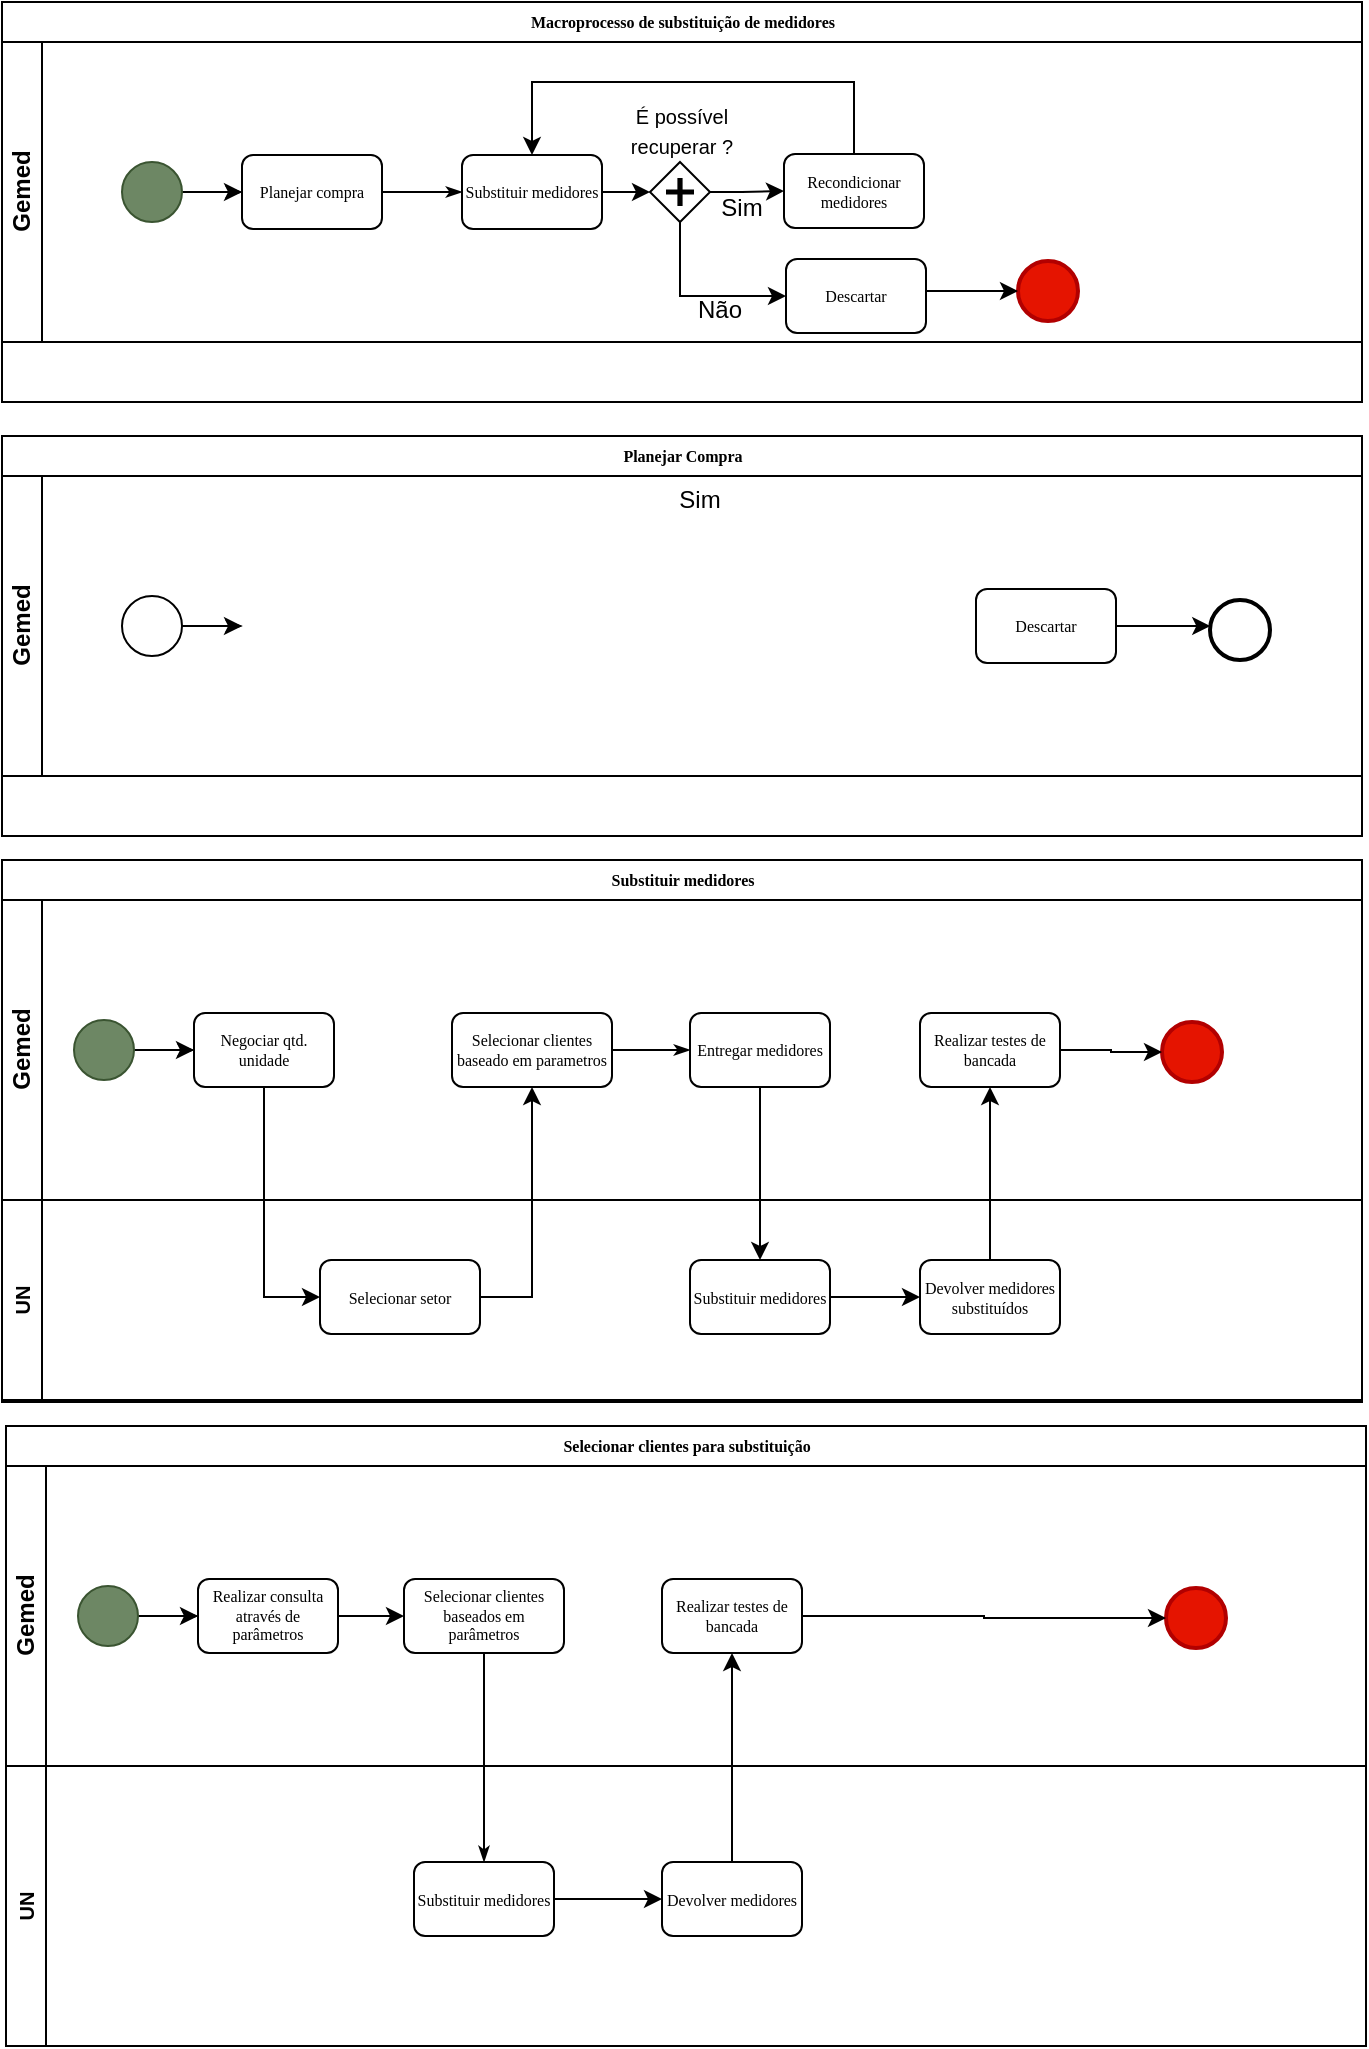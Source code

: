 <mxfile version="20.8.23" type="github" pages="2">
  <diagram name="Processos" id="c7488fd3-1785-93aa-aadb-54a6760d102a">
    <mxGraphModel dx="1674" dy="739" grid="1" gridSize="10" guides="1" tooltips="1" connect="1" arrows="1" fold="1" page="1" pageScale="1" pageWidth="1100" pageHeight="850" background="none" math="0" shadow="0">
      <root>
        <mxCell id="0" />
        <mxCell id="1" parent="0" />
        <mxCell id="2b4e8129b02d487f-1" value="Macroprocesso de substituição de medidores" style="swimlane;html=1;childLayout=stackLayout;horizontal=1;startSize=20;horizontalStack=0;rounded=0;shadow=0;labelBackgroundColor=none;strokeWidth=1;fontFamily=Verdana;fontSize=8;align=center;" parent="1" vertex="1">
          <mxGeometry x="180" y="70" width="680" height="200" as="geometry" />
        </mxCell>
        <mxCell id="2b4e8129b02d487f-2" value="Gemed" style="swimlane;html=1;startSize=20;horizontal=0;" parent="2b4e8129b02d487f-1" vertex="1">
          <mxGeometry y="20" width="680" height="150" as="geometry">
            <mxRectangle y="20" width="680" height="30" as="alternateBounds" />
          </mxGeometry>
        </mxCell>
        <mxCell id="2b4e8129b02d487f-18" style="edgeStyle=orthogonalEdgeStyle;rounded=0;html=1;labelBackgroundColor=none;startArrow=none;startFill=0;startSize=5;endArrow=classicThin;endFill=1;endSize=5;jettySize=auto;orthogonalLoop=1;strokeWidth=1;fontFamily=Verdana;fontSize=8" parent="2b4e8129b02d487f-2" source="2b4e8129b02d487f-5" target="2b4e8129b02d487f-6" edge="1">
          <mxGeometry relative="1" as="geometry" />
        </mxCell>
        <mxCell id="I3D60cO1Wd3O6cVHsPJO-1" value="" style="edgeStyle=orthogonalEdgeStyle;rounded=0;orthogonalLoop=1;jettySize=auto;html=1;" parent="2b4e8129b02d487f-2" source="2b4e8129b02d487f-5" target="2b4e8129b02d487f-6" edge="1">
          <mxGeometry relative="1" as="geometry" />
        </mxCell>
        <mxCell id="2b4e8129b02d487f-5" value="" style="ellipse;whiteSpace=wrap;html=1;rounded=0;shadow=0;labelBackgroundColor=none;strokeWidth=1;fontFamily=Verdana;fontSize=8;align=center;fillColor=#6d8764;fontColor=#ffffff;strokeColor=#3A5431;" parent="2b4e8129b02d487f-2" vertex="1">
          <mxGeometry x="60" y="60" width="30" height="30" as="geometry" />
        </mxCell>
        <mxCell id="2b4e8129b02d487f-6" value="Planejar compra" style="rounded=1;whiteSpace=wrap;html=1;shadow=0;labelBackgroundColor=none;strokeWidth=1;fontFamily=Verdana;fontSize=8;align=center;" parent="2b4e8129b02d487f-2" vertex="1">
          <mxGeometry x="120" y="56.5" width="70" height="37" as="geometry" />
        </mxCell>
        <mxCell id="I3D60cO1Wd3O6cVHsPJO-70" style="edgeStyle=orthogonalEdgeStyle;rounded=0;orthogonalLoop=1;jettySize=auto;html=1;entryX=0;entryY=0.5;entryDx=0;entryDy=0;fontSize=10;" parent="2b4e8129b02d487f-2" target="I3D60cO1Wd3O6cVHsPJO-5" edge="1">
          <mxGeometry relative="1" as="geometry">
            <mxPoint x="293.0" y="75" as="sourcePoint" />
            <mxPoint x="339" y="75" as="targetPoint" />
          </mxGeometry>
        </mxCell>
        <mxCell id="2b4e8129b02d487f-7" value="Substituir medidores" style="rounded=1;whiteSpace=wrap;html=1;shadow=0;labelBackgroundColor=none;strokeWidth=1;fontFamily=Verdana;fontSize=8;align=center;" parent="2b4e8129b02d487f-2" vertex="1">
          <mxGeometry x="230" y="56.5" width="70" height="37" as="geometry" />
        </mxCell>
        <object label="" id="I3D60cO1Wd3O6cVHsPJO-12">
          <mxCell style="edgeStyle=orthogonalEdgeStyle;rounded=0;orthogonalLoop=1;jettySize=auto;html=1;entryX=0;entryY=0.5;entryDx=0;entryDy=0;exitX=1;exitY=0.5;exitDx=0;exitDy=0;" parent="2b4e8129b02d487f-2" source="I3D60cO1Wd3O6cVHsPJO-5" target="I3D60cO1Wd3O6cVHsPJO-4" edge="1">
            <mxGeometry relative="1" as="geometry">
              <mxPoint x="429.0" y="60" as="sourcePoint" />
              <mxPoint x="363.62" y="56.5" as="targetPoint" />
              <Array as="points">
                <mxPoint x="370" y="75" />
              </Array>
            </mxGeometry>
          </mxCell>
        </object>
        <mxCell id="2b4e8129b02d487f-11" value="" style="ellipse;whiteSpace=wrap;html=1;rounded=0;shadow=0;labelBackgroundColor=none;strokeWidth=2;fontFamily=Verdana;fontSize=8;align=center;fillColor=#e51400;fontColor=#ffffff;strokeColor=#B20000;" parent="2b4e8129b02d487f-2" vertex="1">
          <mxGeometry x="508" y="109.5" width="30" height="30" as="geometry" />
        </mxCell>
        <mxCell id="2b4e8129b02d487f-24" style="edgeStyle=orthogonalEdgeStyle;rounded=0;html=1;labelBackgroundColor=none;startArrow=none;startFill=0;startSize=5;endArrow=classicThin;endFill=1;endSize=5;jettySize=auto;orthogonalLoop=1;strokeWidth=1;fontFamily=Verdana;fontSize=8;entryX=0;entryY=0.5;entryDx=0;entryDy=0;" parent="2b4e8129b02d487f-2" source="2b4e8129b02d487f-6" target="2b4e8129b02d487f-7" edge="1">
          <mxGeometry relative="1" as="geometry" />
        </mxCell>
        <mxCell id="I3D60cO1Wd3O6cVHsPJO-72" style="edgeStyle=orthogonalEdgeStyle;rounded=0;orthogonalLoop=1;jettySize=auto;html=1;entryX=0.5;entryY=0;entryDx=0;entryDy=0;fontSize=10;exitX=0.5;exitY=0;exitDx=0;exitDy=0;" parent="2b4e8129b02d487f-2" source="I3D60cO1Wd3O6cVHsPJO-4" target="2b4e8129b02d487f-7" edge="1">
          <mxGeometry relative="1" as="geometry">
            <Array as="points">
              <mxPoint x="426" y="20" />
              <mxPoint x="265" y="20" />
            </Array>
          </mxGeometry>
        </mxCell>
        <mxCell id="I3D60cO1Wd3O6cVHsPJO-4" value="Recondicionar medidores" style="rounded=1;whiteSpace=wrap;html=1;shadow=0;labelBackgroundColor=none;strokeWidth=1;fontFamily=Verdana;fontSize=8;align=center;" parent="2b4e8129b02d487f-2" vertex="1">
          <mxGeometry x="391" y="56" width="70" height="37" as="geometry" />
        </mxCell>
        <mxCell id="I3D60cO1Wd3O6cVHsPJO-5" value="" style="shape=mxgraph.bpmn.shape;html=1;verticalLabelPosition=bottom;labelBackgroundColor=#ffffff;verticalAlign=top;perimeter=rhombusPerimeter;background=gateway;outline=none;symbol=parallelGw;rounded=1;shadow=0;strokeWidth=1;fontFamily=Verdana;fontSize=8;align=center;" parent="2b4e8129b02d487f-2" vertex="1">
          <mxGeometry x="324" y="60" width="30" height="30" as="geometry" />
        </mxCell>
        <mxCell id="I3D60cO1Wd3O6cVHsPJO-13" value="Sim" style="text;html=1;strokeColor=none;fillColor=none;align=center;verticalAlign=middle;whiteSpace=wrap;rounded=0;" parent="2b4e8129b02d487f-2" vertex="1">
          <mxGeometry x="340" y="73" width="60" height="20" as="geometry" />
        </mxCell>
        <mxCell id="I3D60cO1Wd3O6cVHsPJO-15" value="&lt;font style=&quot;font-size: 10px;&quot;&gt;É possível recuperar ?&lt;/font&gt;" style="text;html=1;strokeColor=none;fillColor=none;align=center;verticalAlign=middle;whiteSpace=wrap;rounded=0;imageAlign=center;" parent="2b4e8129b02d487f-2" vertex="1">
          <mxGeometry x="300" y="29" width="80" height="29" as="geometry" />
        </mxCell>
        <mxCell id="I3D60cO1Wd3O6cVHsPJO-14" value="Não" style="text;html=1;strokeColor=none;fillColor=none;align=center;verticalAlign=middle;whiteSpace=wrap;rounded=0;" parent="2b4e8129b02d487f-2" vertex="1">
          <mxGeometry x="329" y="124" width="60" height="20" as="geometry" />
        </mxCell>
        <mxCell id="I3D60cO1Wd3O6cVHsPJO-11" style="edgeStyle=orthogonalEdgeStyle;rounded=0;orthogonalLoop=1;jettySize=auto;html=1;exitX=1;exitY=0.5;exitDx=0;exitDy=0;entryX=0;entryY=0.5;entryDx=0;entryDy=0;" parent="1" source="I3D60cO1Wd3O6cVHsPJO-6" target="2b4e8129b02d487f-11" edge="1">
          <mxGeometry relative="1" as="geometry">
            <mxPoint x="721" y="212.034" as="sourcePoint" />
            <mxPoint x="740" y="217" as="targetPoint" />
            <Array as="points">
              <mxPoint x="642" y="214" />
            </Array>
          </mxGeometry>
        </mxCell>
        <mxCell id="I3D60cO1Wd3O6cVHsPJO-6" value="Descartar" style="rounded=1;whiteSpace=wrap;html=1;shadow=0;labelBackgroundColor=none;strokeWidth=1;fontFamily=Verdana;fontSize=8;align=center;" parent="1" vertex="1">
          <mxGeometry x="572" y="198.5" width="70" height="37" as="geometry" />
        </mxCell>
        <mxCell id="I3D60cO1Wd3O6cVHsPJO-10" style="edgeStyle=orthogonalEdgeStyle;rounded=0;orthogonalLoop=1;jettySize=auto;html=1;exitX=0.5;exitY=1;exitDx=0;exitDy=0;entryX=0;entryY=0.5;entryDx=0;entryDy=0;" parent="1" source="I3D60cO1Wd3O6cVHsPJO-5" target="I3D60cO1Wd3O6cVHsPJO-6" edge="1">
          <mxGeometry relative="1" as="geometry">
            <mxPoint x="670" y="165" as="targetPoint" />
            <Array as="points">
              <mxPoint x="519" y="217" />
            </Array>
          </mxGeometry>
        </mxCell>
        <mxCell id="I3D60cO1Wd3O6cVHsPJO-16" value="Planejar Compra" style="swimlane;html=1;childLayout=stackLayout;horizontal=1;startSize=20;horizontalStack=0;rounded=0;shadow=0;labelBackgroundColor=none;strokeWidth=1;fontFamily=Verdana;fontSize=8;align=center;" parent="1" vertex="1">
          <mxGeometry x="180" y="287" width="680" height="200" as="geometry" />
        </mxCell>
        <mxCell id="I3D60cO1Wd3O6cVHsPJO-17" value="Gemed" style="swimlane;html=1;startSize=20;horizontal=0;" parent="I3D60cO1Wd3O6cVHsPJO-16" vertex="1">
          <mxGeometry y="20" width="680" height="150" as="geometry" />
        </mxCell>
        <mxCell id="I3D60cO1Wd3O6cVHsPJO-18" style="edgeStyle=orthogonalEdgeStyle;rounded=0;html=1;labelBackgroundColor=none;startArrow=none;startFill=0;startSize=5;endArrow=classicThin;endFill=1;endSize=5;jettySize=auto;orthogonalLoop=1;strokeWidth=1;fontFamily=Verdana;fontSize=8" parent="I3D60cO1Wd3O6cVHsPJO-17" source="I3D60cO1Wd3O6cVHsPJO-20" edge="1">
          <mxGeometry relative="1" as="geometry">
            <mxPoint x="120" y="75.034" as="targetPoint" />
          </mxGeometry>
        </mxCell>
        <mxCell id="I3D60cO1Wd3O6cVHsPJO-19" value="" style="edgeStyle=orthogonalEdgeStyle;rounded=0;orthogonalLoop=1;jettySize=auto;html=1;" parent="I3D60cO1Wd3O6cVHsPJO-17" source="I3D60cO1Wd3O6cVHsPJO-20" edge="1">
          <mxGeometry relative="1" as="geometry">
            <mxPoint x="120" y="75.034" as="targetPoint" />
          </mxGeometry>
        </mxCell>
        <mxCell id="I3D60cO1Wd3O6cVHsPJO-20" value="" style="ellipse;whiteSpace=wrap;html=1;rounded=0;shadow=0;labelBackgroundColor=none;strokeWidth=1;fontFamily=Verdana;fontSize=8;align=center;" parent="I3D60cO1Wd3O6cVHsPJO-17" vertex="1">
          <mxGeometry x="60" y="60" width="30" height="30" as="geometry" />
        </mxCell>
        <mxCell id="I3D60cO1Wd3O6cVHsPJO-24" value="" style="ellipse;whiteSpace=wrap;html=1;rounded=0;shadow=0;labelBackgroundColor=none;strokeWidth=2;fontFamily=Verdana;fontSize=8;align=center;" parent="I3D60cO1Wd3O6cVHsPJO-17" vertex="1">
          <mxGeometry x="604" y="62" width="30" height="30" as="geometry" />
        </mxCell>
        <mxCell id="I3D60cO1Wd3O6cVHsPJO-30" value="Sim" style="text;html=1;strokeColor=none;fillColor=none;align=center;verticalAlign=middle;whiteSpace=wrap;rounded=0;" parent="I3D60cO1Wd3O6cVHsPJO-17" vertex="1">
          <mxGeometry x="319" y="2" width="60" height="20" as="geometry" />
        </mxCell>
        <mxCell id="I3D60cO1Wd3O6cVHsPJO-31" style="edgeStyle=orthogonalEdgeStyle;rounded=0;orthogonalLoop=1;jettySize=auto;html=1;" parent="1" source="I3D60cO1Wd3O6cVHsPJO-32" target="I3D60cO1Wd3O6cVHsPJO-24" edge="1">
          <mxGeometry relative="1" as="geometry">
            <mxPoint x="721" y="429.034" as="sourcePoint" />
            <mxPoint x="780.0" y="432" as="targetPoint" />
            <Array as="points">
              <mxPoint x="799" y="384" />
            </Array>
          </mxGeometry>
        </mxCell>
        <mxCell id="I3D60cO1Wd3O6cVHsPJO-32" value="Descartar" style="rounded=1;whiteSpace=wrap;html=1;shadow=0;labelBackgroundColor=none;strokeWidth=1;fontFamily=Verdana;fontSize=8;align=center;" parent="1" vertex="1">
          <mxGeometry x="667" y="363.5" width="70" height="37" as="geometry" />
        </mxCell>
        <mxCell id="I3D60cO1Wd3O6cVHsPJO-36" value="Substituir medidores" style="swimlane;html=1;childLayout=stackLayout;horizontal=1;startSize=20;horizontalStack=0;rounded=0;shadow=0;labelBackgroundColor=none;strokeWidth=1;fontFamily=Verdana;fontSize=8;align=center;" parent="1" vertex="1">
          <mxGeometry x="180" y="499" width="680" height="271" as="geometry" />
        </mxCell>
        <mxCell id="I3D60cO1Wd3O6cVHsPJO-37" value="Gemed" style="swimlane;html=1;startSize=20;horizontal=0;" parent="I3D60cO1Wd3O6cVHsPJO-36" vertex="1">
          <mxGeometry y="20" width="680" height="150" as="geometry">
            <mxRectangle y="20" width="680" height="30" as="alternateBounds" />
          </mxGeometry>
        </mxCell>
        <mxCell id="I3D60cO1Wd3O6cVHsPJO-38" style="edgeStyle=orthogonalEdgeStyle;rounded=0;html=1;labelBackgroundColor=none;startArrow=none;startFill=0;startSize=5;endArrow=classicThin;endFill=1;endSize=5;jettySize=auto;orthogonalLoop=1;strokeWidth=1;fontFamily=Verdana;fontSize=8" parent="I3D60cO1Wd3O6cVHsPJO-37" source="I3D60cO1Wd3O6cVHsPJO-40" target="I3D60cO1Wd3O6cVHsPJO-41" edge="1">
          <mxGeometry relative="1" as="geometry" />
        </mxCell>
        <mxCell id="I3D60cO1Wd3O6cVHsPJO-39" value="" style="edgeStyle=orthogonalEdgeStyle;rounded=0;orthogonalLoop=1;jettySize=auto;html=1;" parent="I3D60cO1Wd3O6cVHsPJO-37" source="I3D60cO1Wd3O6cVHsPJO-40" target="I3D60cO1Wd3O6cVHsPJO-41" edge="1">
          <mxGeometry relative="1" as="geometry" />
        </mxCell>
        <mxCell id="I3D60cO1Wd3O6cVHsPJO-40" value="" style="ellipse;whiteSpace=wrap;html=1;rounded=0;shadow=0;labelBackgroundColor=none;strokeWidth=1;fontFamily=Verdana;fontSize=8;align=center;fillColor=#6d8764;fontColor=#ffffff;strokeColor=#3A5431;" parent="I3D60cO1Wd3O6cVHsPJO-37" vertex="1">
          <mxGeometry x="36" y="60" width="30" height="30" as="geometry" />
        </mxCell>
        <mxCell id="I3D60cO1Wd3O6cVHsPJO-41" value="Negociar qtd. unidade" style="rounded=1;whiteSpace=wrap;html=1;shadow=0;labelBackgroundColor=none;strokeWidth=1;fontFamily=Verdana;fontSize=8;align=center;" parent="I3D60cO1Wd3O6cVHsPJO-37" vertex="1">
          <mxGeometry x="96" y="56.5" width="70" height="37" as="geometry" />
        </mxCell>
        <mxCell id="I3D60cO1Wd3O6cVHsPJO-42" value="Selecionar clientes baseado em parametros" style="rounded=1;whiteSpace=wrap;html=1;shadow=0;labelBackgroundColor=none;strokeWidth=1;fontFamily=Verdana;fontSize=8;align=center;" parent="I3D60cO1Wd3O6cVHsPJO-37" vertex="1">
          <mxGeometry x="225" y="56.5" width="80" height="37" as="geometry" />
        </mxCell>
        <mxCell id="I3D60cO1Wd3O6cVHsPJO-44" value="" style="ellipse;whiteSpace=wrap;html=1;rounded=0;shadow=0;labelBackgroundColor=none;strokeWidth=2;fontFamily=Verdana;fontSize=8;align=center;fillColor=#e51400;fontColor=#ffffff;strokeColor=#B20000;" parent="I3D60cO1Wd3O6cVHsPJO-37" vertex="1">
          <mxGeometry x="580" y="61" width="30" height="30" as="geometry" />
        </mxCell>
        <mxCell id="I3D60cO1Wd3O6cVHsPJO-46" style="edgeStyle=orthogonalEdgeStyle;rounded=0;html=1;labelBackgroundColor=none;startArrow=none;startFill=0;startSize=5;endArrow=classicThin;endFill=1;endSize=5;jettySize=auto;orthogonalLoop=1;strokeWidth=1;fontFamily=Verdana;fontSize=8" parent="I3D60cO1Wd3O6cVHsPJO-37" source="I3D60cO1Wd3O6cVHsPJO-42" target="I3D60cO1Wd3O6cVHsPJO-48" edge="1">
          <mxGeometry relative="1" as="geometry">
            <mxPoint x="320" y="70" as="targetPoint" />
          </mxGeometry>
        </mxCell>
        <mxCell id="I3D60cO1Wd3O6cVHsPJO-48" value="Entregar medidores" style="rounded=1;whiteSpace=wrap;html=1;shadow=0;labelBackgroundColor=none;strokeWidth=1;fontFamily=Verdana;fontSize=8;align=center;" parent="I3D60cO1Wd3O6cVHsPJO-37" vertex="1">
          <mxGeometry x="344" y="56.5" width="70" height="37" as="geometry" />
        </mxCell>
        <mxCell id="I3D60cO1Wd3O6cVHsPJO-73" style="edgeStyle=orthogonalEdgeStyle;rounded=0;orthogonalLoop=1;jettySize=auto;html=1;fontSize=10;entryX=0;entryY=0.5;entryDx=0;entryDy=0;" parent="I3D60cO1Wd3O6cVHsPJO-37" source="I3D60cO1Wd3O6cVHsPJO-68" target="I3D60cO1Wd3O6cVHsPJO-44" edge="1">
          <mxGeometry relative="1" as="geometry">
            <mxPoint x="600" y="77" as="targetPoint" />
          </mxGeometry>
        </mxCell>
        <mxCell id="I3D60cO1Wd3O6cVHsPJO-68" value="Realizar testes de bancada" style="rounded=1;whiteSpace=wrap;html=1;shadow=0;labelBackgroundColor=none;strokeWidth=1;fontFamily=Verdana;fontSize=8;align=center;" parent="I3D60cO1Wd3O6cVHsPJO-37" vertex="1">
          <mxGeometry x="459" y="56.5" width="70" height="37" as="geometry" />
        </mxCell>
        <mxCell id="I3D60cO1Wd3O6cVHsPJO-60" value="UN" style="swimlane;horizontal=0;whiteSpace=wrap;html=1;fontSize=10;startSize=20;" parent="I3D60cO1Wd3O6cVHsPJO-36" vertex="1">
          <mxGeometry y="170" width="680" height="100" as="geometry" />
        </mxCell>
        <mxCell id="I3D60cO1Wd3O6cVHsPJO-56" value="Selecionar setor" style="rounded=1;whiteSpace=wrap;html=1;shadow=0;labelBackgroundColor=none;strokeWidth=1;fontFamily=Verdana;fontSize=8;align=center;" parent="I3D60cO1Wd3O6cVHsPJO-60" vertex="1">
          <mxGeometry x="159" y="30" width="80" height="37" as="geometry" />
        </mxCell>
        <mxCell id="I3D60cO1Wd3O6cVHsPJO-52" value="Substituir medidores" style="rounded=1;whiteSpace=wrap;html=1;shadow=0;labelBackgroundColor=none;strokeWidth=1;fontFamily=Verdana;fontSize=8;align=center;" parent="I3D60cO1Wd3O6cVHsPJO-60" vertex="1">
          <mxGeometry x="344" y="30" width="70" height="37" as="geometry" />
        </mxCell>
        <mxCell id="I3D60cO1Wd3O6cVHsPJO-58" style="edgeStyle=orthogonalEdgeStyle;rounded=0;orthogonalLoop=1;jettySize=auto;html=1;entryX=0;entryY=0.5;entryDx=0;entryDy=0;fontSize=10;exitX=0.5;exitY=1;exitDx=0;exitDy=0;" parent="I3D60cO1Wd3O6cVHsPJO-36" source="I3D60cO1Wd3O6cVHsPJO-41" target="I3D60cO1Wd3O6cVHsPJO-56" edge="1">
          <mxGeometry relative="1" as="geometry" />
        </mxCell>
        <mxCell id="I3D60cO1Wd3O6cVHsPJO-61" style="edgeStyle=orthogonalEdgeStyle;rounded=0;orthogonalLoop=1;jettySize=auto;html=1;entryX=0.5;entryY=1;entryDx=0;entryDy=0;fontSize=10;exitX=1;exitY=0.5;exitDx=0;exitDy=0;" parent="I3D60cO1Wd3O6cVHsPJO-36" source="I3D60cO1Wd3O6cVHsPJO-56" target="I3D60cO1Wd3O6cVHsPJO-42" edge="1">
          <mxGeometry relative="1" as="geometry" />
        </mxCell>
        <mxCell id="I3D60cO1Wd3O6cVHsPJO-47" style="edgeStyle=orthogonalEdgeStyle;rounded=0;orthogonalLoop=1;jettySize=auto;html=1;entryX=0.5;entryY=0;entryDx=0;entryDy=0;" parent="I3D60cO1Wd3O6cVHsPJO-36" source="I3D60cO1Wd3O6cVHsPJO-48" target="I3D60cO1Wd3O6cVHsPJO-52" edge="1">
          <mxGeometry relative="1" as="geometry">
            <mxPoint x="385" y="200" as="targetPoint" />
          </mxGeometry>
        </mxCell>
        <mxCell id="I3D60cO1Wd3O6cVHsPJO-69" style="edgeStyle=orthogonalEdgeStyle;rounded=0;orthogonalLoop=1;jettySize=auto;html=1;entryX=0.5;entryY=1;entryDx=0;entryDy=0;fontSize=10;exitX=0.5;exitY=0;exitDx=0;exitDy=0;" parent="1" source="I3D60cO1Wd3O6cVHsPJO-62" target="I3D60cO1Wd3O6cVHsPJO-68" edge="1">
          <mxGeometry relative="1" as="geometry">
            <mxPoint x="662.034" y="700" as="sourcePoint" />
            <mxPoint x="672" y="613.5" as="targetPoint" />
          </mxGeometry>
        </mxCell>
        <mxCell id="I3D60cO1Wd3O6cVHsPJO-62" value="Devolver medidores substituídos" style="rounded=1;whiteSpace=wrap;html=1;shadow=0;labelBackgroundColor=none;strokeWidth=1;fontFamily=Verdana;fontSize=8;align=center;" parent="1" vertex="1">
          <mxGeometry x="639" y="699" width="70" height="37" as="geometry" />
        </mxCell>
        <mxCell id="I3D60cO1Wd3O6cVHsPJO-67" style="edgeStyle=orthogonalEdgeStyle;rounded=0;orthogonalLoop=1;jettySize=auto;html=1;exitX=1;exitY=0.5;exitDx=0;exitDy=0;entryX=0;entryY=0.5;entryDx=0;entryDy=0;fontSize=10;" parent="1" source="I3D60cO1Wd3O6cVHsPJO-52" target="I3D60cO1Wd3O6cVHsPJO-62" edge="1">
          <mxGeometry relative="1" as="geometry" />
        </mxCell>
        <mxCell id="I3D60cO1Wd3O6cVHsPJO-74" value="Selecionar clientes para substituição" style="swimlane;html=1;childLayout=stackLayout;horizontal=1;startSize=20;horizontalStack=0;rounded=0;shadow=0;labelBackgroundColor=none;strokeWidth=1;fontFamily=Verdana;fontSize=8;align=center;" parent="1" vertex="1">
          <mxGeometry x="182" y="782" width="680" height="310" as="geometry" />
        </mxCell>
        <mxCell id="I3D60cO1Wd3O6cVHsPJO-75" value="Gemed" style="swimlane;html=1;startSize=20;horizontal=0;" parent="I3D60cO1Wd3O6cVHsPJO-74" vertex="1">
          <mxGeometry y="20" width="680" height="150" as="geometry">
            <mxRectangle y="20" width="680" height="30" as="alternateBounds" />
          </mxGeometry>
        </mxCell>
        <mxCell id="I3D60cO1Wd3O6cVHsPJO-76" style="edgeStyle=orthogonalEdgeStyle;rounded=0;html=1;labelBackgroundColor=none;startArrow=none;startFill=0;startSize=5;endArrow=classicThin;endFill=1;endSize=5;jettySize=auto;orthogonalLoop=1;strokeWidth=1;fontFamily=Verdana;fontSize=8" parent="I3D60cO1Wd3O6cVHsPJO-75" source="I3D60cO1Wd3O6cVHsPJO-78" target="I3D60cO1Wd3O6cVHsPJO-79" edge="1">
          <mxGeometry relative="1" as="geometry" />
        </mxCell>
        <mxCell id="I3D60cO1Wd3O6cVHsPJO-77" value="" style="edgeStyle=orthogonalEdgeStyle;rounded=0;orthogonalLoop=1;jettySize=auto;html=1;" parent="I3D60cO1Wd3O6cVHsPJO-75" source="I3D60cO1Wd3O6cVHsPJO-78" target="I3D60cO1Wd3O6cVHsPJO-79" edge="1">
          <mxGeometry relative="1" as="geometry" />
        </mxCell>
        <mxCell id="I3D60cO1Wd3O6cVHsPJO-78" value="" style="ellipse;whiteSpace=wrap;html=1;rounded=0;shadow=0;labelBackgroundColor=none;strokeWidth=1;fontFamily=Verdana;fontSize=8;align=center;fillColor=#6d8764;fontColor=#ffffff;strokeColor=#3A5431;" parent="I3D60cO1Wd3O6cVHsPJO-75" vertex="1">
          <mxGeometry x="36" y="60" width="30" height="30" as="geometry" />
        </mxCell>
        <mxCell id="UWtILQF4z6LFIlPNNz-x-2" style="edgeStyle=orthogonalEdgeStyle;rounded=0;orthogonalLoop=1;jettySize=auto;html=1;exitX=1;exitY=0.5;exitDx=0;exitDy=0;entryX=0;entryY=0.5;entryDx=0;entryDy=0;" parent="I3D60cO1Wd3O6cVHsPJO-75" source="I3D60cO1Wd3O6cVHsPJO-79" target="I3D60cO1Wd3O6cVHsPJO-80" edge="1">
          <mxGeometry relative="1" as="geometry" />
        </mxCell>
        <mxCell id="I3D60cO1Wd3O6cVHsPJO-79" value="Realizar consulta através de parâmetros" style="rounded=1;whiteSpace=wrap;html=1;shadow=0;labelBackgroundColor=none;strokeWidth=1;fontFamily=Verdana;fontSize=8;align=center;" parent="I3D60cO1Wd3O6cVHsPJO-75" vertex="1">
          <mxGeometry x="96" y="56.5" width="70" height="37" as="geometry" />
        </mxCell>
        <mxCell id="I3D60cO1Wd3O6cVHsPJO-80" value="Selecionar clientes baseados em parâmetros" style="rounded=1;whiteSpace=wrap;html=1;shadow=0;labelBackgroundColor=none;strokeWidth=1;fontFamily=Verdana;fontSize=8;align=center;" parent="I3D60cO1Wd3O6cVHsPJO-75" vertex="1">
          <mxGeometry x="199" y="56.5" width="80" height="37" as="geometry" />
        </mxCell>
        <mxCell id="I3D60cO1Wd3O6cVHsPJO-81" value="" style="ellipse;whiteSpace=wrap;html=1;rounded=0;shadow=0;labelBackgroundColor=none;strokeWidth=2;fontFamily=Verdana;fontSize=8;align=center;fillColor=#e51400;fontColor=#ffffff;strokeColor=#B20000;" parent="I3D60cO1Wd3O6cVHsPJO-75" vertex="1">
          <mxGeometry x="580" y="61" width="30" height="30" as="geometry" />
        </mxCell>
        <mxCell id="I3D60cO1Wd3O6cVHsPJO-84" style="edgeStyle=orthogonalEdgeStyle;rounded=0;orthogonalLoop=1;jettySize=auto;html=1;fontSize=10;entryX=0;entryY=0.5;entryDx=0;entryDy=0;" parent="I3D60cO1Wd3O6cVHsPJO-75" source="I3D60cO1Wd3O6cVHsPJO-85" target="I3D60cO1Wd3O6cVHsPJO-81" edge="1">
          <mxGeometry relative="1" as="geometry">
            <mxPoint x="600" y="77" as="targetPoint" />
          </mxGeometry>
        </mxCell>
        <mxCell id="I3D60cO1Wd3O6cVHsPJO-85" value="Realizar testes de bancada" style="rounded=1;whiteSpace=wrap;html=1;shadow=0;labelBackgroundColor=none;strokeWidth=1;fontFamily=Verdana;fontSize=8;align=center;" parent="I3D60cO1Wd3O6cVHsPJO-75" vertex="1">
          <mxGeometry x="328" y="56.5" width="70" height="37" as="geometry" />
        </mxCell>
        <mxCell id="I3D60cO1Wd3O6cVHsPJO-86" value="UN" style="swimlane;horizontal=0;whiteSpace=wrap;html=1;fontSize=10;startSize=20;" parent="I3D60cO1Wd3O6cVHsPJO-74" vertex="1">
          <mxGeometry y="170" width="680" height="140" as="geometry" />
        </mxCell>
        <mxCell id="UWtILQF4z6LFIlPNNz-x-6" style="edgeStyle=orthogonalEdgeStyle;rounded=0;orthogonalLoop=1;jettySize=auto;html=1;entryX=0;entryY=0.5;entryDx=0;entryDy=0;" parent="I3D60cO1Wd3O6cVHsPJO-86" source="I3D60cO1Wd3O6cVHsPJO-83" target="UWtILQF4z6LFIlPNNz-x-4" edge="1">
          <mxGeometry relative="1" as="geometry" />
        </mxCell>
        <mxCell id="I3D60cO1Wd3O6cVHsPJO-83" value="Substituir medidores" style="rounded=1;whiteSpace=wrap;html=1;shadow=0;labelBackgroundColor=none;strokeWidth=1;fontFamily=Verdana;fontSize=8;align=center;" parent="I3D60cO1Wd3O6cVHsPJO-86" vertex="1">
          <mxGeometry x="204" y="48" width="70" height="37" as="geometry" />
        </mxCell>
        <mxCell id="UWtILQF4z6LFIlPNNz-x-4" value="Devolver medidores" style="rounded=1;whiteSpace=wrap;html=1;shadow=0;labelBackgroundColor=none;strokeWidth=1;fontFamily=Verdana;fontSize=8;align=center;" parent="I3D60cO1Wd3O6cVHsPJO-86" vertex="1">
          <mxGeometry x="328" y="48" width="70" height="37" as="geometry" />
        </mxCell>
        <mxCell id="I3D60cO1Wd3O6cVHsPJO-82" style="edgeStyle=orthogonalEdgeStyle;rounded=0;html=1;labelBackgroundColor=none;startArrow=none;startFill=0;startSize=5;endArrow=classicThin;endFill=1;endSize=5;jettySize=auto;orthogonalLoop=1;strokeWidth=1;fontFamily=Verdana;fontSize=8" parent="I3D60cO1Wd3O6cVHsPJO-74" source="I3D60cO1Wd3O6cVHsPJO-80" target="I3D60cO1Wd3O6cVHsPJO-83" edge="1">
          <mxGeometry relative="1" as="geometry">
            <mxPoint x="320" y="90" as="targetPoint" />
          </mxGeometry>
        </mxCell>
        <mxCell id="UWtILQF4z6LFIlPNNz-x-7" style="edgeStyle=orthogonalEdgeStyle;rounded=0;orthogonalLoop=1;jettySize=auto;html=1;entryX=0.5;entryY=1;entryDx=0;entryDy=0;" parent="I3D60cO1Wd3O6cVHsPJO-74" source="UWtILQF4z6LFIlPNNz-x-4" target="I3D60cO1Wd3O6cVHsPJO-85" edge="1">
          <mxGeometry relative="1" as="geometry" />
        </mxCell>
      </root>
    </mxGraphModel>
  </diagram>
  <diagram id="IhILbxjatICdThepEMBQ" name="Página-2">
    <mxGraphModel dx="1395" dy="616" grid="1" gridSize="10" guides="1" tooltips="1" connect="1" arrows="1" fold="1" page="1" pageScale="1" pageWidth="827" pageHeight="1169" math="0" shadow="0">
      <root>
        <mxCell id="0" />
        <mxCell id="1" parent="0" />
        <mxCell id="FDosXykALLRxF3Eo5EBW-10" style="edgeStyle=orthogonalEdgeStyle;rounded=0;orthogonalLoop=1;jettySize=auto;html=1;entryX=0;entryY=0.5;entryDx=0;entryDy=0;fontSize=10;" parent="1" source="FDosXykALLRxF3Eo5EBW-1" target="FDosXykALLRxF3Eo5EBW-5" edge="1">
          <mxGeometry relative="1" as="geometry" />
        </mxCell>
        <mxCell id="FDosXykALLRxF3Eo5EBW-11" style="edgeStyle=orthogonalEdgeStyle;rounded=0;orthogonalLoop=1;jettySize=auto;html=1;exitX=1;exitY=0;exitDx=0;exitDy=0;entryX=0.25;entryY=1;entryDx=0;entryDy=0;fontSize=10;" parent="1" source="FDosXykALLRxF3Eo5EBW-1" target="FDosXykALLRxF3Eo5EBW-8" edge="1">
          <mxGeometry relative="1" as="geometry" />
        </mxCell>
        <mxCell id="FDosXykALLRxF3Eo5EBW-12" style="edgeStyle=orthogonalEdgeStyle;rounded=0;orthogonalLoop=1;jettySize=auto;html=1;exitX=0.5;exitY=0;exitDx=0;exitDy=0;fontSize=10;" parent="1" source="FDosXykALLRxF3Eo5EBW-1" target="FDosXykALLRxF3Eo5EBW-3" edge="1">
          <mxGeometry relative="1" as="geometry" />
        </mxCell>
        <mxCell id="FDosXykALLRxF3Eo5EBW-13" style="edgeStyle=orthogonalEdgeStyle;rounded=0;orthogonalLoop=1;jettySize=auto;html=1;exitX=0;exitY=0;exitDx=0;exitDy=0;fontSize=10;" parent="1" source="FDosXykALLRxF3Eo5EBW-1" target="FDosXykALLRxF3Eo5EBW-9" edge="1">
          <mxGeometry relative="1" as="geometry" />
        </mxCell>
        <mxCell id="FDosXykALLRxF3Eo5EBW-14" style="edgeStyle=orthogonalEdgeStyle;rounded=0;orthogonalLoop=1;jettySize=auto;html=1;exitX=0;exitY=0.5;exitDx=0;exitDy=0;fontSize=10;" parent="1" source="FDosXykALLRxF3Eo5EBW-1" target="FDosXykALLRxF3Eo5EBW-4" edge="1">
          <mxGeometry relative="1" as="geometry" />
        </mxCell>
        <mxCell id="FDosXykALLRxF3Eo5EBW-15" style="edgeStyle=orthogonalEdgeStyle;rounded=0;orthogonalLoop=1;jettySize=auto;html=1;exitX=0;exitY=1;exitDx=0;exitDy=0;fontSize=10;" parent="1" source="FDosXykALLRxF3Eo5EBW-1" target="FDosXykALLRxF3Eo5EBW-6" edge="1">
          <mxGeometry relative="1" as="geometry" />
        </mxCell>
        <mxCell id="FDosXykALLRxF3Eo5EBW-16" style="edgeStyle=orthogonalEdgeStyle;rounded=0;orthogonalLoop=1;jettySize=auto;html=1;exitX=0.5;exitY=1;exitDx=0;exitDy=0;fontSize=10;" parent="1" source="FDosXykALLRxF3Eo5EBW-1" target="FDosXykALLRxF3Eo5EBW-7" edge="1">
          <mxGeometry relative="1" as="geometry" />
        </mxCell>
        <mxCell id="FDosXykALLRxF3Eo5EBW-18" style="edgeStyle=orthogonalEdgeStyle;rounded=0;orthogonalLoop=1;jettySize=auto;html=1;exitX=1;exitY=1;exitDx=0;exitDy=0;fontSize=10;" parent="1" source="FDosXykALLRxF3Eo5EBW-1" target="FDosXykALLRxF3Eo5EBW-17" edge="1">
          <mxGeometry relative="1" as="geometry" />
        </mxCell>
        <mxCell id="FDosXykALLRxF3Eo5EBW-1" value="Substituição de medidores" style="rounded=1;whiteSpace=wrap;html=1;fontSize=10;" parent="1" vertex="1">
          <mxGeometry x="350" y="170" width="120" height="60" as="geometry" />
        </mxCell>
        <mxCell id="FDosXykALLRxF3Eo5EBW-3" value="Fabricante" style="rounded=1;whiteSpace=wrap;html=1;fontSize=10;" parent="1" vertex="1">
          <mxGeometry x="350" y="40" width="120" height="60" as="geometry" />
        </mxCell>
        <mxCell id="FDosXykALLRxF3Eo5EBW-4" value="Vida útil" style="rounded=0;whiteSpace=wrap;html=1;fontSize=10;" parent="1" vertex="1">
          <mxGeometry x="160" y="170" width="120" height="60" as="geometry" />
        </mxCell>
        <mxCell id="FDosXykALLRxF3Eo5EBW-5" value="Volume medido" style="rounded=1;whiteSpace=wrap;html=1;fontSize=10;" parent="1" vertex="1">
          <mxGeometry x="520" y="170" width="120" height="60" as="geometry" />
        </mxCell>
        <mxCell id="FDosXykALLRxF3Eo5EBW-6" value="Tipo de medidor" style="rounded=1;whiteSpace=wrap;html=1;fontSize=10;" parent="1" vertex="1">
          <mxGeometry x="160" y="290" width="120" height="60" as="geometry" />
        </mxCell>
        <mxCell id="FDosXykALLRxF3Eo5EBW-7" value="Local da cidade instalado(área de risco)" style="rounded=1;whiteSpace=wrap;html=1;fontSize=10;" parent="1" vertex="1">
          <mxGeometry x="350" y="290" width="120" height="60" as="geometry" />
        </mxCell>
        <mxCell id="FDosXykALLRxF3Eo5EBW-8" value="Padrão do imóvel" style="rounded=1;whiteSpace=wrap;html=1;fontSize=10;" parent="1" vertex="1">
          <mxGeometry x="520" y="40" width="120" height="60" as="geometry" />
        </mxCell>
        <mxCell id="FDosXykALLRxF3Eo5EBW-9" value="Fraudes/Ocorrências" style="rounded=1;whiteSpace=wrap;html=1;fontSize=10;" parent="1" vertex="1">
          <mxGeometry x="160" y="40" width="120" height="60" as="geometry" />
        </mxCell>
        <mxCell id="FDosXykALLRxF3Eo5EBW-17" value="Tipo de tarifa" style="rounded=1;whiteSpace=wrap;html=1;fontSize=10;" parent="1" vertex="1">
          <mxGeometry x="520" y="290" width="120" height="60" as="geometry" />
        </mxCell>
      </root>
    </mxGraphModel>
  </diagram>
</mxfile>
